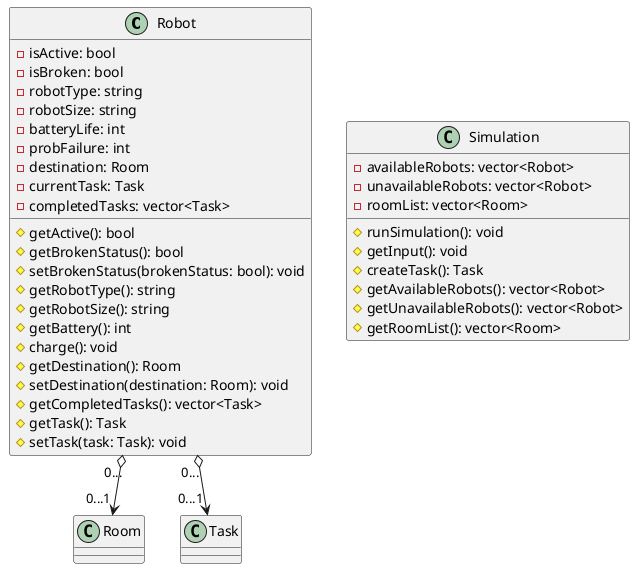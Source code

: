 @startuml RobotClassDiagram

class Robot {
    - isActive: bool
    - isBroken: bool
    - robotType: string
    - robotSize: string
    - batteryLife: int
    - probFailure: int
    - destination: Room
    - currentTask: Task
    - completedTasks: vector<Task>
    # getActive(): bool
    # getBrokenStatus(): bool
    # setBrokenStatus(brokenStatus: bool): void
    # getRobotType(): string
    # getRobotSize(): string
    # getBattery(): int
    # charge(): void
    # getDestination(): Room
    # setDestination(destination: Room): void
    # getCompletedTasks(): vector<Task>
    # getTask(): Task
    # setTask(task: Task): void
}

class Room {

}

class Task {

}

class Simulation {
    - availableRobots: vector<Robot>
    - unavailableRobots: vector<Robot>
    - roomList: vector<Room>
    # runSimulation(): void
    # getInput(): void
    # createTask(): Task
    # getAvailableRobots(): vector<Robot>
    # getUnavailableRobots(): vector<Robot>
    # getRoomList(): vector<Room>
}

Robot "0..." o--> "0...1" Room
Robot "0..." o--> "0...1" Task

@enduml
